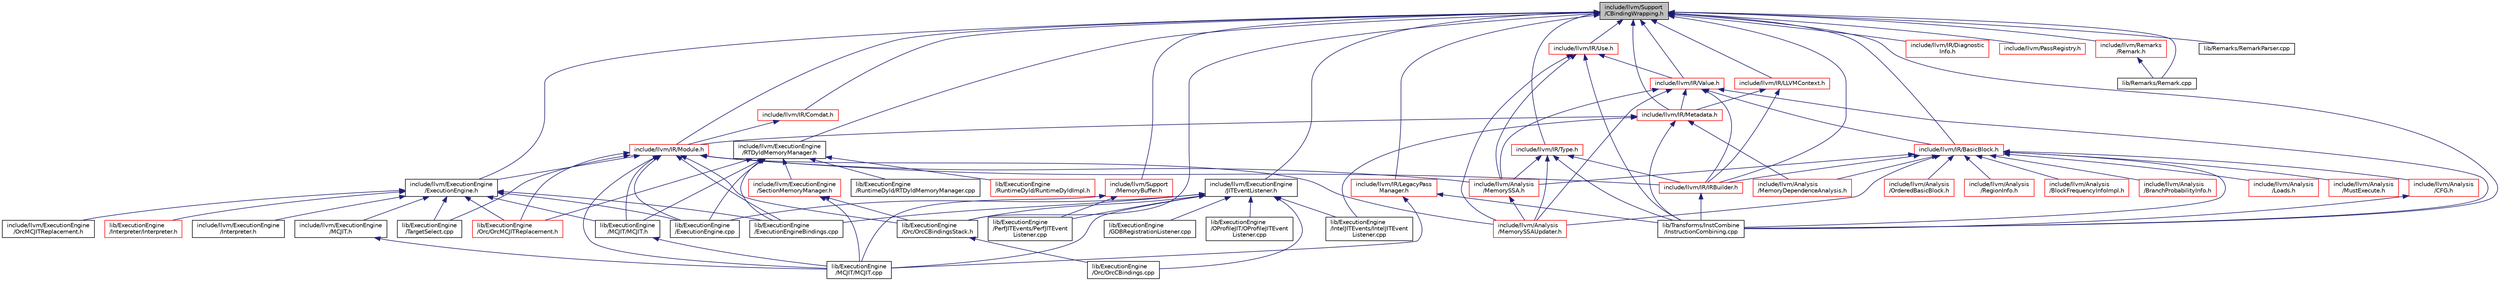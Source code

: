 digraph "include/llvm/Support/CBindingWrapping.h"
{
 // LATEX_PDF_SIZE
  bgcolor="transparent";
  edge [fontname="Helvetica",fontsize="10",labelfontname="Helvetica",labelfontsize="10"];
  node [fontname="Helvetica",fontsize="10",shape="box"];
  Node1 [label="include/llvm/Support\l/CBindingWrapping.h",height=0.2,width=0.4,color="black", fillcolor="grey75", style="filled", fontcolor="black",tooltip=" "];
  Node1 -> Node2 [dir="back",color="midnightblue",fontsize="10",style="solid",fontname="Helvetica"];
  Node2 [label="include/llvm/ExecutionEngine\l/ExecutionEngine.h",height=0.2,width=0.4,color="black",URL="$llvm_2ExecutionEngine_2ExecutionEngine_8h.html",tooltip=" "];
  Node2 -> Node3 [dir="back",color="midnightblue",fontsize="10",style="solid",fontname="Helvetica"];
  Node3 [label="include/llvm/ExecutionEngine\l/Interpreter.h",height=0.2,width=0.4,color="black",URL="$include_2llvm_2ExecutionEngine_2Interpreter_8h.html",tooltip=" "];
  Node2 -> Node4 [dir="back",color="midnightblue",fontsize="10",style="solid",fontname="Helvetica"];
  Node4 [label="include/llvm/ExecutionEngine\l/MCJIT.h",height=0.2,width=0.4,color="black",URL="$include_2llvm_2ExecutionEngine_2MCJIT_8h.html",tooltip=" "];
  Node4 -> Node5 [dir="back",color="midnightblue",fontsize="10",style="solid",fontname="Helvetica"];
  Node5 [label="lib/ExecutionEngine\l/MCJIT/MCJIT.cpp",height=0.2,width=0.4,color="black",URL="$MCJIT_8cpp.html",tooltip=" "];
  Node2 -> Node6 [dir="back",color="midnightblue",fontsize="10",style="solid",fontname="Helvetica"];
  Node6 [label="include/llvm/ExecutionEngine\l/OrcMCJITReplacement.h",height=0.2,width=0.4,color="black",URL="$include_2llvm_2ExecutionEngine_2OrcMCJITReplacement_8h.html",tooltip=" "];
  Node2 -> Node7 [dir="back",color="midnightblue",fontsize="10",style="solid",fontname="Helvetica"];
  Node7 [label="lib/ExecutionEngine\l/ExecutionEngine.cpp",height=0.2,width=0.4,color="black",URL="$ExecutionEngine_8cpp.html",tooltip=" "];
  Node2 -> Node8 [dir="back",color="midnightblue",fontsize="10",style="solid",fontname="Helvetica"];
  Node8 [label="lib/ExecutionEngine\l/ExecutionEngineBindings.cpp",height=0.2,width=0.4,color="black",URL="$ExecutionEngineBindings_8cpp.html",tooltip=" "];
  Node2 -> Node9 [dir="back",color="midnightblue",fontsize="10",style="solid",fontname="Helvetica"];
  Node9 [label="lib/ExecutionEngine\l/Interpreter/Interpreter.h",height=0.2,width=0.4,color="red",URL="$lib_2ExecutionEngine_2Interpreter_2Interpreter_8h.html",tooltip=" "];
  Node2 -> Node13 [dir="back",color="midnightblue",fontsize="10",style="solid",fontname="Helvetica"];
  Node13 [label="lib/ExecutionEngine\l/MCJIT/MCJIT.h",height=0.2,width=0.4,color="black",URL="$lib_2ExecutionEngine_2MCJIT_2MCJIT_8h.html",tooltip=" "];
  Node13 -> Node5 [dir="back",color="midnightblue",fontsize="10",style="solid",fontname="Helvetica"];
  Node2 -> Node14 [dir="back",color="midnightblue",fontsize="10",style="solid",fontname="Helvetica"];
  Node14 [label="lib/ExecutionEngine\l/Orc/OrcMCJITReplacement.h",height=0.2,width=0.4,color="red",URL="$lib_2ExecutionEngine_2Orc_2OrcMCJITReplacement_8h.html",tooltip=" "];
  Node2 -> Node16 [dir="back",color="midnightblue",fontsize="10",style="solid",fontname="Helvetica"];
  Node16 [label="lib/ExecutionEngine\l/TargetSelect.cpp",height=0.2,width=0.4,color="black",URL="$TargetSelect_8cpp.html",tooltip=" "];
  Node1 -> Node17 [dir="back",color="midnightblue",fontsize="10",style="solid",fontname="Helvetica"];
  Node17 [label="include/llvm/ExecutionEngine\l/JITEventListener.h",height=0.2,width=0.4,color="black",URL="$JITEventListener_8h.html",tooltip=" "];
  Node17 -> Node7 [dir="back",color="midnightblue",fontsize="10",style="solid",fontname="Helvetica"];
  Node17 -> Node8 [dir="back",color="midnightblue",fontsize="10",style="solid",fontname="Helvetica"];
  Node17 -> Node18 [dir="back",color="midnightblue",fontsize="10",style="solid",fontname="Helvetica"];
  Node18 [label="lib/ExecutionEngine\l/GDBRegistrationListener.cpp",height=0.2,width=0.4,color="black",URL="$GDBRegistrationListener_8cpp.html",tooltip=" "];
  Node17 -> Node19 [dir="back",color="midnightblue",fontsize="10",style="solid",fontname="Helvetica"];
  Node19 [label="lib/ExecutionEngine\l/IntelJITEvents/IntelJITEvent\lListener.cpp",height=0.2,width=0.4,color="black",URL="$IntelJITEventListener_8cpp.html",tooltip=" "];
  Node17 -> Node5 [dir="back",color="midnightblue",fontsize="10",style="solid",fontname="Helvetica"];
  Node17 -> Node20 [dir="back",color="midnightblue",fontsize="10",style="solid",fontname="Helvetica"];
  Node20 [label="lib/ExecutionEngine\l/OProfileJIT/OProfileJITEvent\lListener.cpp",height=0.2,width=0.4,color="black",URL="$OProfileJITEventListener_8cpp.html",tooltip=" "];
  Node17 -> Node21 [dir="back",color="midnightblue",fontsize="10",style="solid",fontname="Helvetica"];
  Node21 [label="lib/ExecutionEngine\l/Orc/OrcCBindings.cpp",height=0.2,width=0.4,color="black",URL="$OrcCBindings_8cpp.html",tooltip=" "];
  Node17 -> Node22 [dir="back",color="midnightblue",fontsize="10",style="solid",fontname="Helvetica"];
  Node22 [label="lib/ExecutionEngine\l/Orc/OrcCBindingsStack.h",height=0.2,width=0.4,color="black",URL="$OrcCBindingsStack_8h.html",tooltip=" "];
  Node22 -> Node21 [dir="back",color="midnightblue",fontsize="10",style="solid",fontname="Helvetica"];
  Node17 -> Node23 [dir="back",color="midnightblue",fontsize="10",style="solid",fontname="Helvetica"];
  Node23 [label="lib/ExecutionEngine\l/PerfJITEvents/PerfJITEvent\lListener.cpp",height=0.2,width=0.4,color="black",URL="$PerfJITEventListener_8cpp.html",tooltip=" "];
  Node1 -> Node24 [dir="back",color="midnightblue",fontsize="10",style="solid",fontname="Helvetica"];
  Node24 [label="include/llvm/ExecutionEngine\l/RTDyldMemoryManager.h",height=0.2,width=0.4,color="black",URL="$RTDyldMemoryManager_8h.html",tooltip=" "];
  Node24 -> Node25 [dir="back",color="midnightblue",fontsize="10",style="solid",fontname="Helvetica"];
  Node25 [label="include/llvm/ExecutionEngine\l/SectionMemoryManager.h",height=0.2,width=0.4,color="red",URL="$SectionMemoryManager_8h.html",tooltip=" "];
  Node25 -> Node5 [dir="back",color="midnightblue",fontsize="10",style="solid",fontname="Helvetica"];
  Node25 -> Node22 [dir="back",color="midnightblue",fontsize="10",style="solid",fontname="Helvetica"];
  Node24 -> Node7 [dir="back",color="midnightblue",fontsize="10",style="solid",fontname="Helvetica"];
  Node24 -> Node8 [dir="back",color="midnightblue",fontsize="10",style="solid",fontname="Helvetica"];
  Node24 -> Node13 [dir="back",color="midnightblue",fontsize="10",style="solid",fontname="Helvetica"];
  Node24 -> Node14 [dir="back",color="midnightblue",fontsize="10",style="solid",fontname="Helvetica"];
  Node24 -> Node28 [dir="back",color="midnightblue",fontsize="10",style="solid",fontname="Helvetica"];
  Node28 [label="lib/ExecutionEngine\l/RuntimeDyld/RTDyldMemoryManager.cpp",height=0.2,width=0.4,color="black",URL="$RTDyldMemoryManager_8cpp.html",tooltip=" "];
  Node24 -> Node29 [dir="back",color="midnightblue",fontsize="10",style="solid",fontname="Helvetica"];
  Node29 [label="lib/ExecutionEngine\l/RuntimeDyld/RuntimeDyldImpl.h",height=0.2,width=0.4,color="red",URL="$RuntimeDyldImpl_8h.html",tooltip=" "];
  Node1 -> Node48 [dir="back",color="midnightblue",fontsize="10",style="solid",fontname="Helvetica"];
  Node48 [label="include/llvm/IR/BasicBlock.h",height=0.2,width=0.4,color="red",URL="$BasicBlock_8h.html",tooltip=" "];
  Node48 -> Node49 [dir="back",color="midnightblue",fontsize="10",style="solid",fontname="Helvetica"];
  Node49 [label="include/llvm/Analysis\l/BlockFrequencyInfoImpl.h",height=0.2,width=0.4,color="red",URL="$BlockFrequencyInfoImpl_8h.html",tooltip=" "];
  Node48 -> Node55 [dir="back",color="midnightblue",fontsize="10",style="solid",fontname="Helvetica"];
  Node55 [label="include/llvm/Analysis\l/BranchProbabilityInfo.h",height=0.2,width=0.4,color="red",URL="$BranchProbabilityInfo_8h.html",tooltip=" "];
  Node48 -> Node91 [dir="back",color="midnightblue",fontsize="10",style="solid",fontname="Helvetica"];
  Node91 [label="include/llvm/Analysis\l/CFG.h",height=0.2,width=0.4,color="red",URL="$Analysis_2CFG_8h.html",tooltip=" "];
  Node91 -> Node60 [dir="back",color="midnightblue",fontsize="10",style="solid",fontname="Helvetica"];
  Node60 [label="lib/Transforms/InstCombine\l/InstructionCombining.cpp",height=0.2,width=0.4,color="black",URL="$InstructionCombining_8cpp.html",tooltip=" "];
  Node48 -> Node114 [dir="back",color="midnightblue",fontsize="10",style="solid",fontname="Helvetica"];
  Node114 [label="include/llvm/Analysis\l/Loads.h",height=0.2,width=0.4,color="red",URL="$Loads_8h.html",tooltip=" "];
  Node48 -> Node132 [dir="back",color="midnightblue",fontsize="10",style="solid",fontname="Helvetica"];
  Node132 [label="include/llvm/Analysis\l/MemoryDependenceAnalysis.h",height=0.2,width=0.4,color="red",URL="$MemoryDependenceAnalysis_8h.html",tooltip=" "];
  Node48 -> Node149 [dir="back",color="midnightblue",fontsize="10",style="solid",fontname="Helvetica"];
  Node149 [label="include/llvm/Analysis\l/MemorySSA.h",height=0.2,width=0.4,color="red",URL="$MemorySSA_8h.html",tooltip="This file exposes an interface to building/using memory SSA to walk memory instructions using a use/d..."];
  Node149 -> Node264 [dir="back",color="midnightblue",fontsize="10",style="solid",fontname="Helvetica"];
  Node264 [label="include/llvm/Analysis\l/MemorySSAUpdater.h",height=0.2,width=0.4,color="red",URL="$MemorySSAUpdater_8h.html",tooltip=" "];
  Node48 -> Node264 [dir="back",color="midnightblue",fontsize="10",style="solid",fontname="Helvetica"];
  Node48 -> Node276 [dir="back",color="midnightblue",fontsize="10",style="solid",fontname="Helvetica"];
  Node276 [label="include/llvm/Analysis\l/MustExecute.h",height=0.2,width=0.4,color="red",URL="$MustExecute_8h.html",tooltip="Contains a collection of routines for determining if a given instruction is guaranteed to execute if ..."];
  Node48 -> Node290 [dir="back",color="midnightblue",fontsize="10",style="solid",fontname="Helvetica"];
  Node290 [label="include/llvm/Analysis\l/OrderedBasicBlock.h",height=0.2,width=0.4,color="red",URL="$OrderedBasicBlock_8h.html",tooltip=" "];
  Node48 -> Node300 [dir="back",color="midnightblue",fontsize="10",style="solid",fontname="Helvetica"];
  Node300 [label="include/llvm/Analysis\l/RegionInfo.h",height=0.2,width=0.4,color="red",URL="$RegionInfo_8h.html",tooltip=" "];
  Node48 -> Node1592 [dir="back",color="midnightblue",fontsize="10",style="solid",fontname="Helvetica"];
  Node1592 [label="include/llvm/IR/IRBuilder.h",height=0.2,width=0.4,color="red",URL="$IRBuilder_8h.html",tooltip=" "];
  Node1592 -> Node60 [dir="back",color="midnightblue",fontsize="10",style="solid",fontname="Helvetica"];
  Node48 -> Node60 [dir="back",color="midnightblue",fontsize="10",style="solid",fontname="Helvetica"];
  Node1 -> Node1934 [dir="back",color="midnightblue",fontsize="10",style="solid",fontname="Helvetica"];
  Node1934 [label="include/llvm/IR/Comdat.h",height=0.2,width=0.4,color="red",URL="$llvm_2IR_2Comdat_8h.html",tooltip="This file contains the declaration of the Comdat class, which represents a single COMDAT in LLVM."];
  Node1934 -> Node1711 [dir="back",color="midnightblue",fontsize="10",style="solid",fontname="Helvetica"];
  Node1711 [label="include/llvm/IR/Module.h",height=0.2,width=0.4,color="red",URL="$Module_8h.html",tooltip="Module.h This file contains the declarations for the Module class."];
  Node1711 -> Node149 [dir="back",color="midnightblue",fontsize="10",style="solid",fontname="Helvetica"];
  Node1711 -> Node264 [dir="back",color="midnightblue",fontsize="10",style="solid",fontname="Helvetica"];
  Node1711 -> Node2 [dir="back",color="midnightblue",fontsize="10",style="solid",fontname="Helvetica"];
  Node1711 -> Node1592 [dir="back",color="midnightblue",fontsize="10",style="solid",fontname="Helvetica"];
  Node1711 -> Node7 [dir="back",color="midnightblue",fontsize="10",style="solid",fontname="Helvetica"];
  Node1711 -> Node8 [dir="back",color="midnightblue",fontsize="10",style="solid",fontname="Helvetica"];
  Node1711 -> Node5 [dir="back",color="midnightblue",fontsize="10",style="solid",fontname="Helvetica"];
  Node1711 -> Node13 [dir="back",color="midnightblue",fontsize="10",style="solid",fontname="Helvetica"];
  Node1711 -> Node22 [dir="back",color="midnightblue",fontsize="10",style="solid",fontname="Helvetica"];
  Node1711 -> Node14 [dir="back",color="midnightblue",fontsize="10",style="solid",fontname="Helvetica"];
  Node1711 -> Node16 [dir="back",color="midnightblue",fontsize="10",style="solid",fontname="Helvetica"];
  Node1 -> Node1935 [dir="back",color="midnightblue",fontsize="10",style="solid",fontname="Helvetica"];
  Node1935 [label="include/llvm/IR/Diagnostic\lInfo.h",height=0.2,width=0.4,color="red",URL="$DiagnosticInfo_8h.html",tooltip=" "];
  Node1 -> Node1592 [dir="back",color="midnightblue",fontsize="10",style="solid",fontname="Helvetica"];
  Node1 -> Node1942 [dir="back",color="midnightblue",fontsize="10",style="solid",fontname="Helvetica"];
  Node1942 [label="include/llvm/IR/LLVMContext.h",height=0.2,width=0.4,color="red",URL="$LLVMContext_8h.html",tooltip=" "];
  Node1942 -> Node1592 [dir="back",color="midnightblue",fontsize="10",style="solid",fontname="Helvetica"];
  Node1942 -> Node1944 [dir="back",color="midnightblue",fontsize="10",style="solid",fontname="Helvetica"];
  Node1944 [label="include/llvm/IR/Metadata.h",height=0.2,width=0.4,color="red",URL="$Metadata_8h.html",tooltip="This file contains the declarations for metadata subclasses."];
  Node1944 -> Node132 [dir="back",color="midnightblue",fontsize="10",style="solid",fontname="Helvetica"];
  Node1944 -> Node1711 [dir="back",color="midnightblue",fontsize="10",style="solid",fontname="Helvetica"];
  Node1944 -> Node19 [dir="back",color="midnightblue",fontsize="10",style="solid",fontname="Helvetica"];
  Node1944 -> Node60 [dir="back",color="midnightblue",fontsize="10",style="solid",fontname="Helvetica"];
  Node1 -> Node1981 [dir="back",color="midnightblue",fontsize="10",style="solid",fontname="Helvetica"];
  Node1981 [label="include/llvm/IR/LegacyPass\lManager.h",height=0.2,width=0.4,color="red",URL="$LegacyPassManager_8h.html",tooltip=" "];
  Node1981 -> Node5 [dir="back",color="midnightblue",fontsize="10",style="solid",fontname="Helvetica"];
  Node1981 -> Node60 [dir="back",color="midnightblue",fontsize="10",style="solid",fontname="Helvetica"];
  Node1 -> Node1944 [dir="back",color="midnightblue",fontsize="10",style="solid",fontname="Helvetica"];
  Node1 -> Node1711 [dir="back",color="midnightblue",fontsize="10",style="solid",fontname="Helvetica"];
  Node1 -> Node1985 [dir="back",color="midnightblue",fontsize="10",style="solid",fontname="Helvetica"];
  Node1985 [label="include/llvm/IR/Type.h",height=0.2,width=0.4,color="red",URL="$Type_8h.html",tooltip=" "];
  Node1985 -> Node149 [dir="back",color="midnightblue",fontsize="10",style="solid",fontname="Helvetica"];
  Node1985 -> Node264 [dir="back",color="midnightblue",fontsize="10",style="solid",fontname="Helvetica"];
  Node1985 -> Node1592 [dir="back",color="midnightblue",fontsize="10",style="solid",fontname="Helvetica"];
  Node1985 -> Node60 [dir="back",color="midnightblue",fontsize="10",style="solid",fontname="Helvetica"];
  Node1 -> Node2057 [dir="back",color="midnightblue",fontsize="10",style="solid",fontname="Helvetica"];
  Node2057 [label="include/llvm/IR/Use.h",height=0.2,width=0.4,color="red",URL="$Use_8h.html",tooltip="This defines the Use class."];
  Node2057 -> Node149 [dir="back",color="midnightblue",fontsize="10",style="solid",fontname="Helvetica"];
  Node2057 -> Node264 [dir="back",color="midnightblue",fontsize="10",style="solid",fontname="Helvetica"];
  Node2057 -> Node2063 [dir="back",color="midnightblue",fontsize="10",style="solid",fontname="Helvetica"];
  Node2063 [label="include/llvm/IR/Value.h",height=0.2,width=0.4,color="red",URL="$Value_8h.html",tooltip=" "];
  Node2063 -> Node149 [dir="back",color="midnightblue",fontsize="10",style="solid",fontname="Helvetica"];
  Node2063 -> Node264 [dir="back",color="midnightblue",fontsize="10",style="solid",fontname="Helvetica"];
  Node2063 -> Node48 [dir="back",color="midnightblue",fontsize="10",style="solid",fontname="Helvetica"];
  Node2063 -> Node1592 [dir="back",color="midnightblue",fontsize="10",style="solid",fontname="Helvetica"];
  Node2063 -> Node1944 [dir="back",color="midnightblue",fontsize="10",style="solid",fontname="Helvetica"];
  Node2063 -> Node60 [dir="back",color="midnightblue",fontsize="10",style="solid",fontname="Helvetica"];
  Node2057 -> Node60 [dir="back",color="midnightblue",fontsize="10",style="solid",fontname="Helvetica"];
  Node1 -> Node2063 [dir="back",color="midnightblue",fontsize="10",style="solid",fontname="Helvetica"];
  Node1 -> Node2073 [dir="back",color="midnightblue",fontsize="10",style="solid",fontname="Helvetica"];
  Node2073 [label="include/llvm/PassRegistry.h",height=0.2,width=0.4,color="red",URL="$PassRegistry_8h.html",tooltip=" "];
  Node1 -> Node2096 [dir="back",color="midnightblue",fontsize="10",style="solid",fontname="Helvetica"];
  Node2096 [label="include/llvm/Remarks\l/Remark.h",height=0.2,width=0.4,color="red",URL="$Remark_8h.html",tooltip=" "];
  Node2096 -> Node2103 [dir="back",color="midnightblue",fontsize="10",style="solid",fontname="Helvetica"];
  Node2103 [label="lib/Remarks/Remark.cpp",height=0.2,width=0.4,color="black",URL="$Remark_8cpp.html",tooltip=" "];
  Node1 -> Node2104 [dir="back",color="midnightblue",fontsize="10",style="solid",fontname="Helvetica"];
  Node2104 [label="include/llvm/Support\l/MemoryBuffer.h",height=0.2,width=0.4,color="red",URL="$MemoryBuffer_8h.html",tooltip=" "];
  Node2104 -> Node5 [dir="back",color="midnightblue",fontsize="10",style="solid",fontname="Helvetica"];
  Node2104 -> Node23 [dir="back",color="midnightblue",fontsize="10",style="solid",fontname="Helvetica"];
  Node1 -> Node22 [dir="back",color="midnightblue",fontsize="10",style="solid",fontname="Helvetica"];
  Node1 -> Node2103 [dir="back",color="midnightblue",fontsize="10",style="solid",fontname="Helvetica"];
  Node1 -> Node2098 [dir="back",color="midnightblue",fontsize="10",style="solid",fontname="Helvetica"];
  Node2098 [label="lib/Remarks/RemarkParser.cpp",height=0.2,width=0.4,color="black",URL="$RemarkParser_8cpp.html",tooltip=" "];
  Node1 -> Node60 [dir="back",color="midnightblue",fontsize="10",style="solid",fontname="Helvetica"];
}
